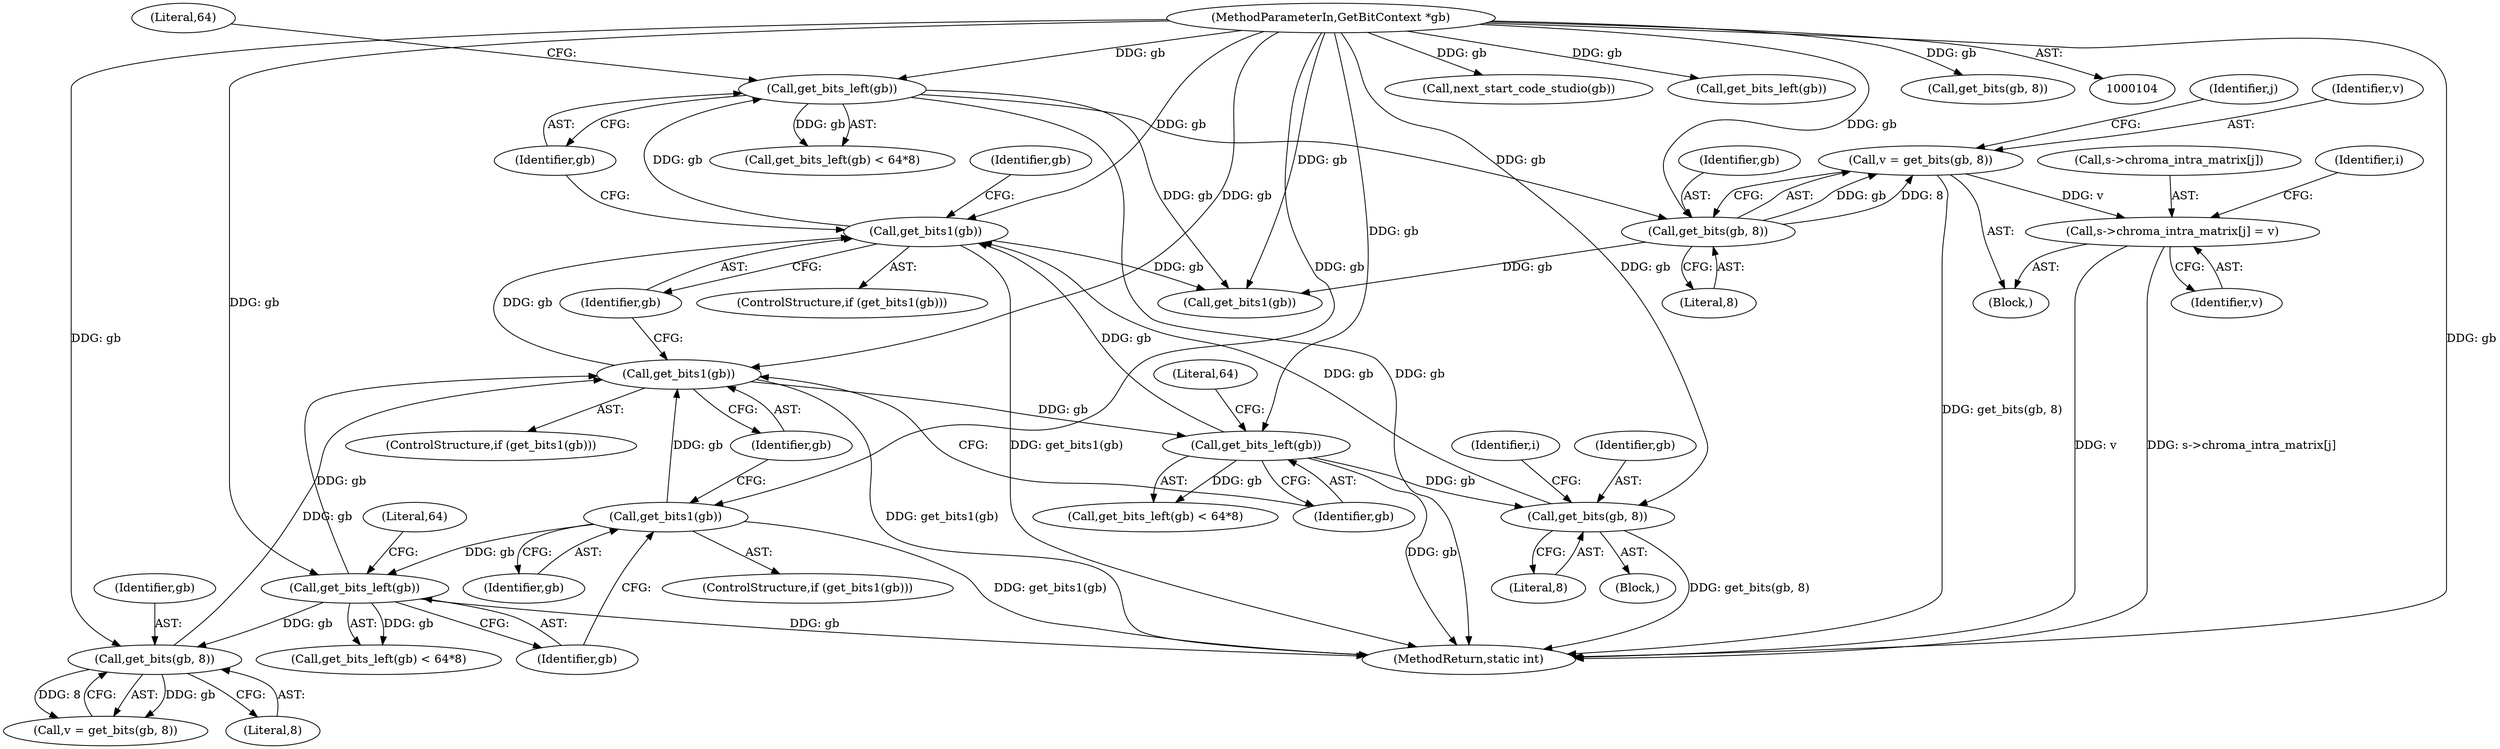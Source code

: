 digraph "0_FFmpeg_5aba5b89d0b1d73164d3b81764828bb8b20ff32a@array" {
"1000229" [label="(Call,s->chroma_intra_matrix[j] = v)"];
"1000213" [label="(Call,v = get_bits(gb, 8))"];
"1000215" [label="(Call,get_bits(gb, 8))"];
"1000196" [label="(Call,get_bits_left(gb))"];
"1000191" [label="(Call,get_bits1(gb))"];
"1000187" [label="(Call,get_bits(gb, 8))"];
"1000170" [label="(Call,get_bits_left(gb))"];
"1000165" [label="(Call,get_bits1(gb))"];
"1000117" [label="(Call,get_bits_left(gb))"];
"1000112" [label="(Call,get_bits1(gb))"];
"1000106" [label="(MethodParameterIn,GetBitContext *gb)"];
"1000136" [label="(Call,get_bits(gb, 8))"];
"1000117" [label="(Call,get_bits_left(gb))"];
"1000186" [label="(Block,)"];
"1000230" [label="(Call,s->chroma_intra_matrix[j])"];
"1000116" [label="(Call,get_bits_left(gb) < 64*8)"];
"1000118" [label="(Identifier,gb)"];
"1000266" [label="(MethodReturn,static int)"];
"1000217" [label="(Literal,8)"];
"1000169" [label="(Call,get_bits_left(gb) < 64*8)"];
"1000216" [label="(Identifier,gb)"];
"1000191" [label="(Call,get_bits1(gb))"];
"1000166" [label="(Identifier,gb)"];
"1000136" [label="(Call,get_bits(gb, 8))"];
"1000235" [label="(Identifier,v)"];
"1000120" [label="(Literal,64)"];
"1000134" [label="(Call,v = get_bits(gb, 8))"];
"1000190" [label="(ControlStructure,if (get_bits1(gb)))"];
"1000213" [label="(Call,v = get_bits(gb, 8))"];
"1000111" [label="(ControlStructure,if (get_bits1(gb)))"];
"1000215" [label="(Call,get_bits(gb, 8))"];
"1000112" [label="(Call,get_bits1(gb))"];
"1000165" [label="(Call,get_bits1(gb))"];
"1000137" [label="(Identifier,gb)"];
"1000171" [label="(Identifier,gb)"];
"1000185" [label="(Identifier,i)"];
"1000212" [label="(Block,)"];
"1000229" [label="(Call,s->chroma_intra_matrix[j] = v)"];
"1000197" [label="(Identifier,gb)"];
"1000189" [label="(Literal,8)"];
"1000173" [label="(Literal,64)"];
"1000262" [label="(Call,next_start_code_studio(gb))"];
"1000195" [label="(Call,get_bits_left(gb) < 64*8)"];
"1000138" [label="(Literal,8)"];
"1000192" [label="(Identifier,gb)"];
"1000238" [label="(Identifier,gb)"];
"1000242" [label="(Call,get_bits_left(gb))"];
"1000170" [label="(Call,get_bits_left(gb))"];
"1000113" [label="(Identifier,gb)"];
"1000199" [label="(Literal,64)"];
"1000196" [label="(Call,get_bits_left(gb))"];
"1000106" [label="(MethodParameterIn,GetBitContext *gb)"];
"1000237" [label="(Call,get_bits1(gb))"];
"1000187" [label="(Call,get_bits(gb, 8))"];
"1000259" [label="(Call,get_bits(gb, 8))"];
"1000219" [label="(Identifier,j)"];
"1000188" [label="(Identifier,gb)"];
"1000211" [label="(Identifier,i)"];
"1000214" [label="(Identifier,v)"];
"1000164" [label="(ControlStructure,if (get_bits1(gb)))"];
"1000229" -> "1000212"  [label="AST: "];
"1000229" -> "1000235"  [label="CFG: "];
"1000230" -> "1000229"  [label="AST: "];
"1000235" -> "1000229"  [label="AST: "];
"1000211" -> "1000229"  [label="CFG: "];
"1000229" -> "1000266"  [label="DDG: v"];
"1000229" -> "1000266"  [label="DDG: s->chroma_intra_matrix[j]"];
"1000213" -> "1000229"  [label="DDG: v"];
"1000213" -> "1000212"  [label="AST: "];
"1000213" -> "1000215"  [label="CFG: "];
"1000214" -> "1000213"  [label="AST: "];
"1000215" -> "1000213"  [label="AST: "];
"1000219" -> "1000213"  [label="CFG: "];
"1000213" -> "1000266"  [label="DDG: get_bits(gb, 8)"];
"1000215" -> "1000213"  [label="DDG: gb"];
"1000215" -> "1000213"  [label="DDG: 8"];
"1000215" -> "1000217"  [label="CFG: "];
"1000216" -> "1000215"  [label="AST: "];
"1000217" -> "1000215"  [label="AST: "];
"1000196" -> "1000215"  [label="DDG: gb"];
"1000106" -> "1000215"  [label="DDG: gb"];
"1000215" -> "1000237"  [label="DDG: gb"];
"1000196" -> "1000195"  [label="AST: "];
"1000196" -> "1000197"  [label="CFG: "];
"1000197" -> "1000196"  [label="AST: "];
"1000199" -> "1000196"  [label="CFG: "];
"1000196" -> "1000266"  [label="DDG: gb"];
"1000196" -> "1000195"  [label="DDG: gb"];
"1000191" -> "1000196"  [label="DDG: gb"];
"1000106" -> "1000196"  [label="DDG: gb"];
"1000196" -> "1000237"  [label="DDG: gb"];
"1000191" -> "1000190"  [label="AST: "];
"1000191" -> "1000192"  [label="CFG: "];
"1000192" -> "1000191"  [label="AST: "];
"1000197" -> "1000191"  [label="CFG: "];
"1000238" -> "1000191"  [label="CFG: "];
"1000191" -> "1000266"  [label="DDG: get_bits1(gb)"];
"1000187" -> "1000191"  [label="DDG: gb"];
"1000165" -> "1000191"  [label="DDG: gb"];
"1000170" -> "1000191"  [label="DDG: gb"];
"1000106" -> "1000191"  [label="DDG: gb"];
"1000191" -> "1000237"  [label="DDG: gb"];
"1000187" -> "1000186"  [label="AST: "];
"1000187" -> "1000189"  [label="CFG: "];
"1000188" -> "1000187"  [label="AST: "];
"1000189" -> "1000187"  [label="AST: "];
"1000185" -> "1000187"  [label="CFG: "];
"1000187" -> "1000266"  [label="DDG: get_bits(gb, 8)"];
"1000170" -> "1000187"  [label="DDG: gb"];
"1000106" -> "1000187"  [label="DDG: gb"];
"1000170" -> "1000169"  [label="AST: "];
"1000170" -> "1000171"  [label="CFG: "];
"1000171" -> "1000170"  [label="AST: "];
"1000173" -> "1000170"  [label="CFG: "];
"1000170" -> "1000266"  [label="DDG: gb"];
"1000170" -> "1000169"  [label="DDG: gb"];
"1000165" -> "1000170"  [label="DDG: gb"];
"1000106" -> "1000170"  [label="DDG: gb"];
"1000165" -> "1000164"  [label="AST: "];
"1000165" -> "1000166"  [label="CFG: "];
"1000166" -> "1000165"  [label="AST: "];
"1000171" -> "1000165"  [label="CFG: "];
"1000192" -> "1000165"  [label="CFG: "];
"1000165" -> "1000266"  [label="DDG: get_bits1(gb)"];
"1000117" -> "1000165"  [label="DDG: gb"];
"1000112" -> "1000165"  [label="DDG: gb"];
"1000136" -> "1000165"  [label="DDG: gb"];
"1000106" -> "1000165"  [label="DDG: gb"];
"1000117" -> "1000116"  [label="AST: "];
"1000117" -> "1000118"  [label="CFG: "];
"1000118" -> "1000117"  [label="AST: "];
"1000120" -> "1000117"  [label="CFG: "];
"1000117" -> "1000266"  [label="DDG: gb"];
"1000117" -> "1000116"  [label="DDG: gb"];
"1000112" -> "1000117"  [label="DDG: gb"];
"1000106" -> "1000117"  [label="DDG: gb"];
"1000117" -> "1000136"  [label="DDG: gb"];
"1000112" -> "1000111"  [label="AST: "];
"1000112" -> "1000113"  [label="CFG: "];
"1000113" -> "1000112"  [label="AST: "];
"1000118" -> "1000112"  [label="CFG: "];
"1000166" -> "1000112"  [label="CFG: "];
"1000112" -> "1000266"  [label="DDG: get_bits1(gb)"];
"1000106" -> "1000112"  [label="DDG: gb"];
"1000106" -> "1000104"  [label="AST: "];
"1000106" -> "1000266"  [label="DDG: gb"];
"1000106" -> "1000136"  [label="DDG: gb"];
"1000106" -> "1000237"  [label="DDG: gb"];
"1000106" -> "1000242"  [label="DDG: gb"];
"1000106" -> "1000259"  [label="DDG: gb"];
"1000106" -> "1000262"  [label="DDG: gb"];
"1000136" -> "1000134"  [label="AST: "];
"1000136" -> "1000138"  [label="CFG: "];
"1000137" -> "1000136"  [label="AST: "];
"1000138" -> "1000136"  [label="AST: "];
"1000134" -> "1000136"  [label="CFG: "];
"1000136" -> "1000134"  [label="DDG: gb"];
"1000136" -> "1000134"  [label="DDG: 8"];
}
